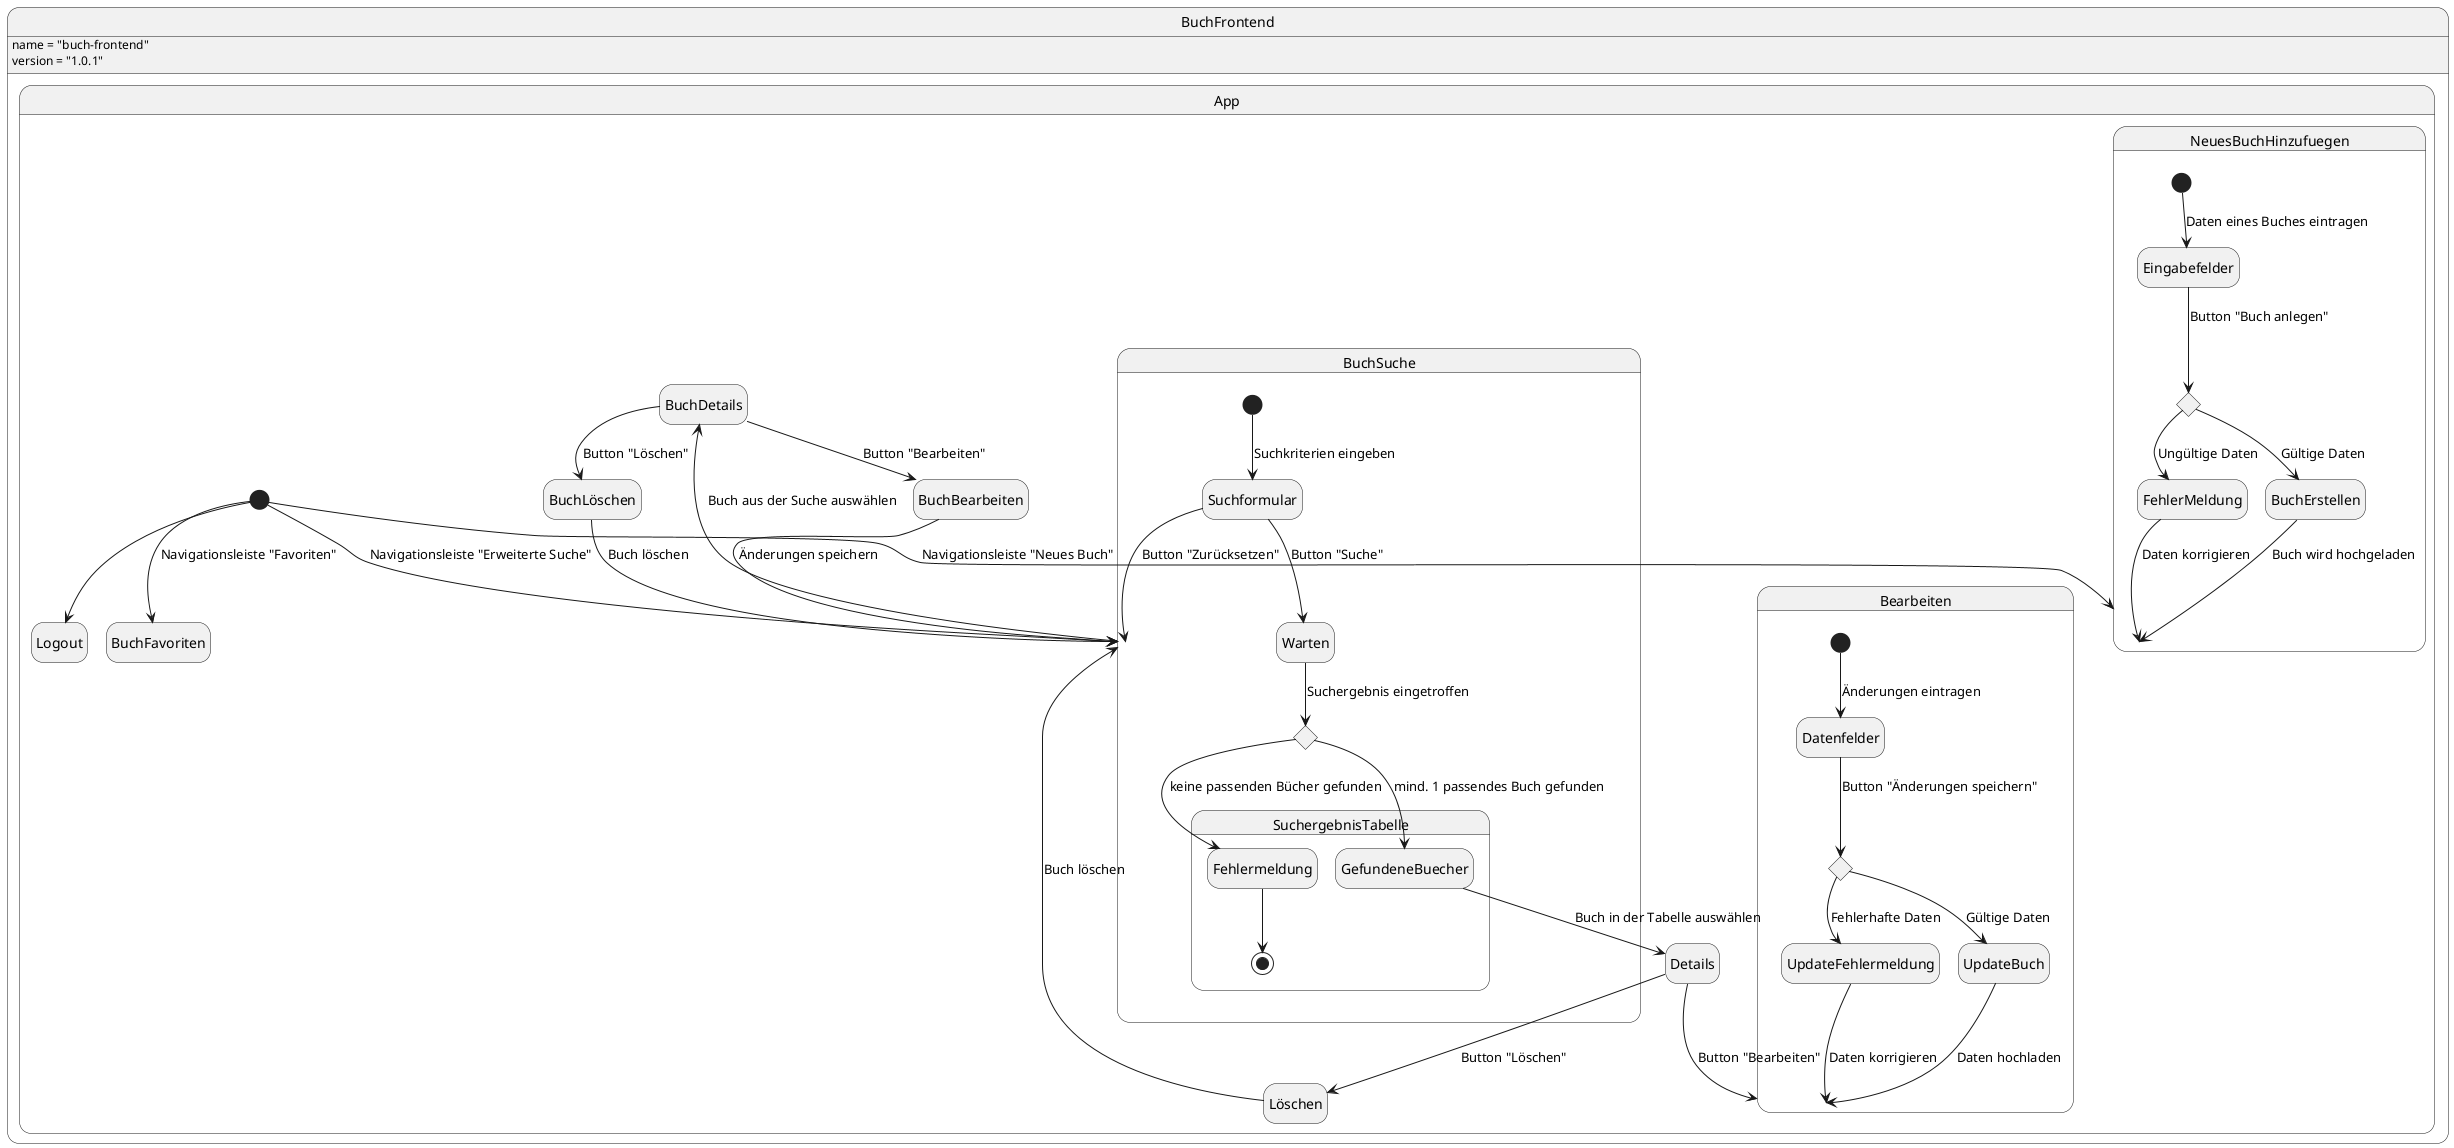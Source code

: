 @startuml Zustandsdiagramm
' Preview durch <Alt>d

hide empty description
state BuchFrontend {
    BuchFrontend : name = "buch-frontend"
    BuchFrontend : version = "1.0.1"

    state App {
        [*] --> Logout

        state BuchSuche {
            [*] --> Suchformular: Suchkriterien eingeben
            Suchformular --> Warten: Button "Suche"
            Suchformular --> BuchSuche: Button "Zurücksetzen"
            state SuchAuswahl <<choice>>
            Warten --> SuchAuswahl: Suchergebnis eingetroffen

            state SuchergebnisTabelle {
                SuchAuswahl --> GefundeneBuecher: mind. 1 passendes Buch gefunden
                SuchAuswahl --> Fehlermeldung: keine passenden Bücher gefunden
                Fehlermeldung --> [*]
            }
        }
        Details --> Bearbeiten: Button "Bearbeiten"
        Details --> Löschen: Button "Löschen"
        Löschen --> BuchSuche: Buch löschen

        state Bearbeiten {
            [*] --> Datenfelder: Änderungen eintragen
            state UpdateAuswahl <<choice>> 
            Datenfelder --> UpdateAuswahl: Button "Änderungen speichern"
            UpdateAuswahl --> UpdateFehlermeldung: Fehlerhafte Daten
            UpdateAuswahl --> UpdateBuch: Gültige Daten
            UpdateBuch --> Bearbeiten: Daten hochladen
            UpdateFehlermeldung --> Bearbeiten: Daten korrigieren
        }

        [*] --> BuchSuche: Navigationsleiste "Erweiterte Suche"
        GefundeneBuecher --> Details: Buch in der Tabelle auswählen

        [*] --> NeuesBuchHinzufuegen: Navigationsleiste "Neues Buch"
        
        state NeuesBuchHinzufuegen {
            [*] --> Eingabefelder: Daten eines Buches eintragen
            state HinzufuegenAuswahl <<choice>>
            Eingabefelder --> HinzufuegenAuswahl: Button "Buch anlegen"
            HinzufuegenAuswahl --> BuchErstellen: Gültige Daten
            HinzufuegenAuswahl --> FehlerMeldung: Ungültige Daten
            BuchErstellen --> NeuesBuchHinzufuegen: Buch wird hochgeladen
            FehlerMeldung --> NeuesBuchHinzufuegen: Daten korrigieren
        }

        BuchSuche --> BuchDetails: Buch aus der Suche auswählen
        BuchDetails --> BuchBearbeiten: Button "Bearbeiten"
        BuchDetails --> BuchLöschen: Button "Löschen"
        BuchLöschen --> BuchSuche: Buch löschen
        BuchBearbeiten --> BuchSuche: Änderungen speichern

        [*] --> BuchFavoriten: Navigationsleiste "Favoriten"
    }
}
@enduml
